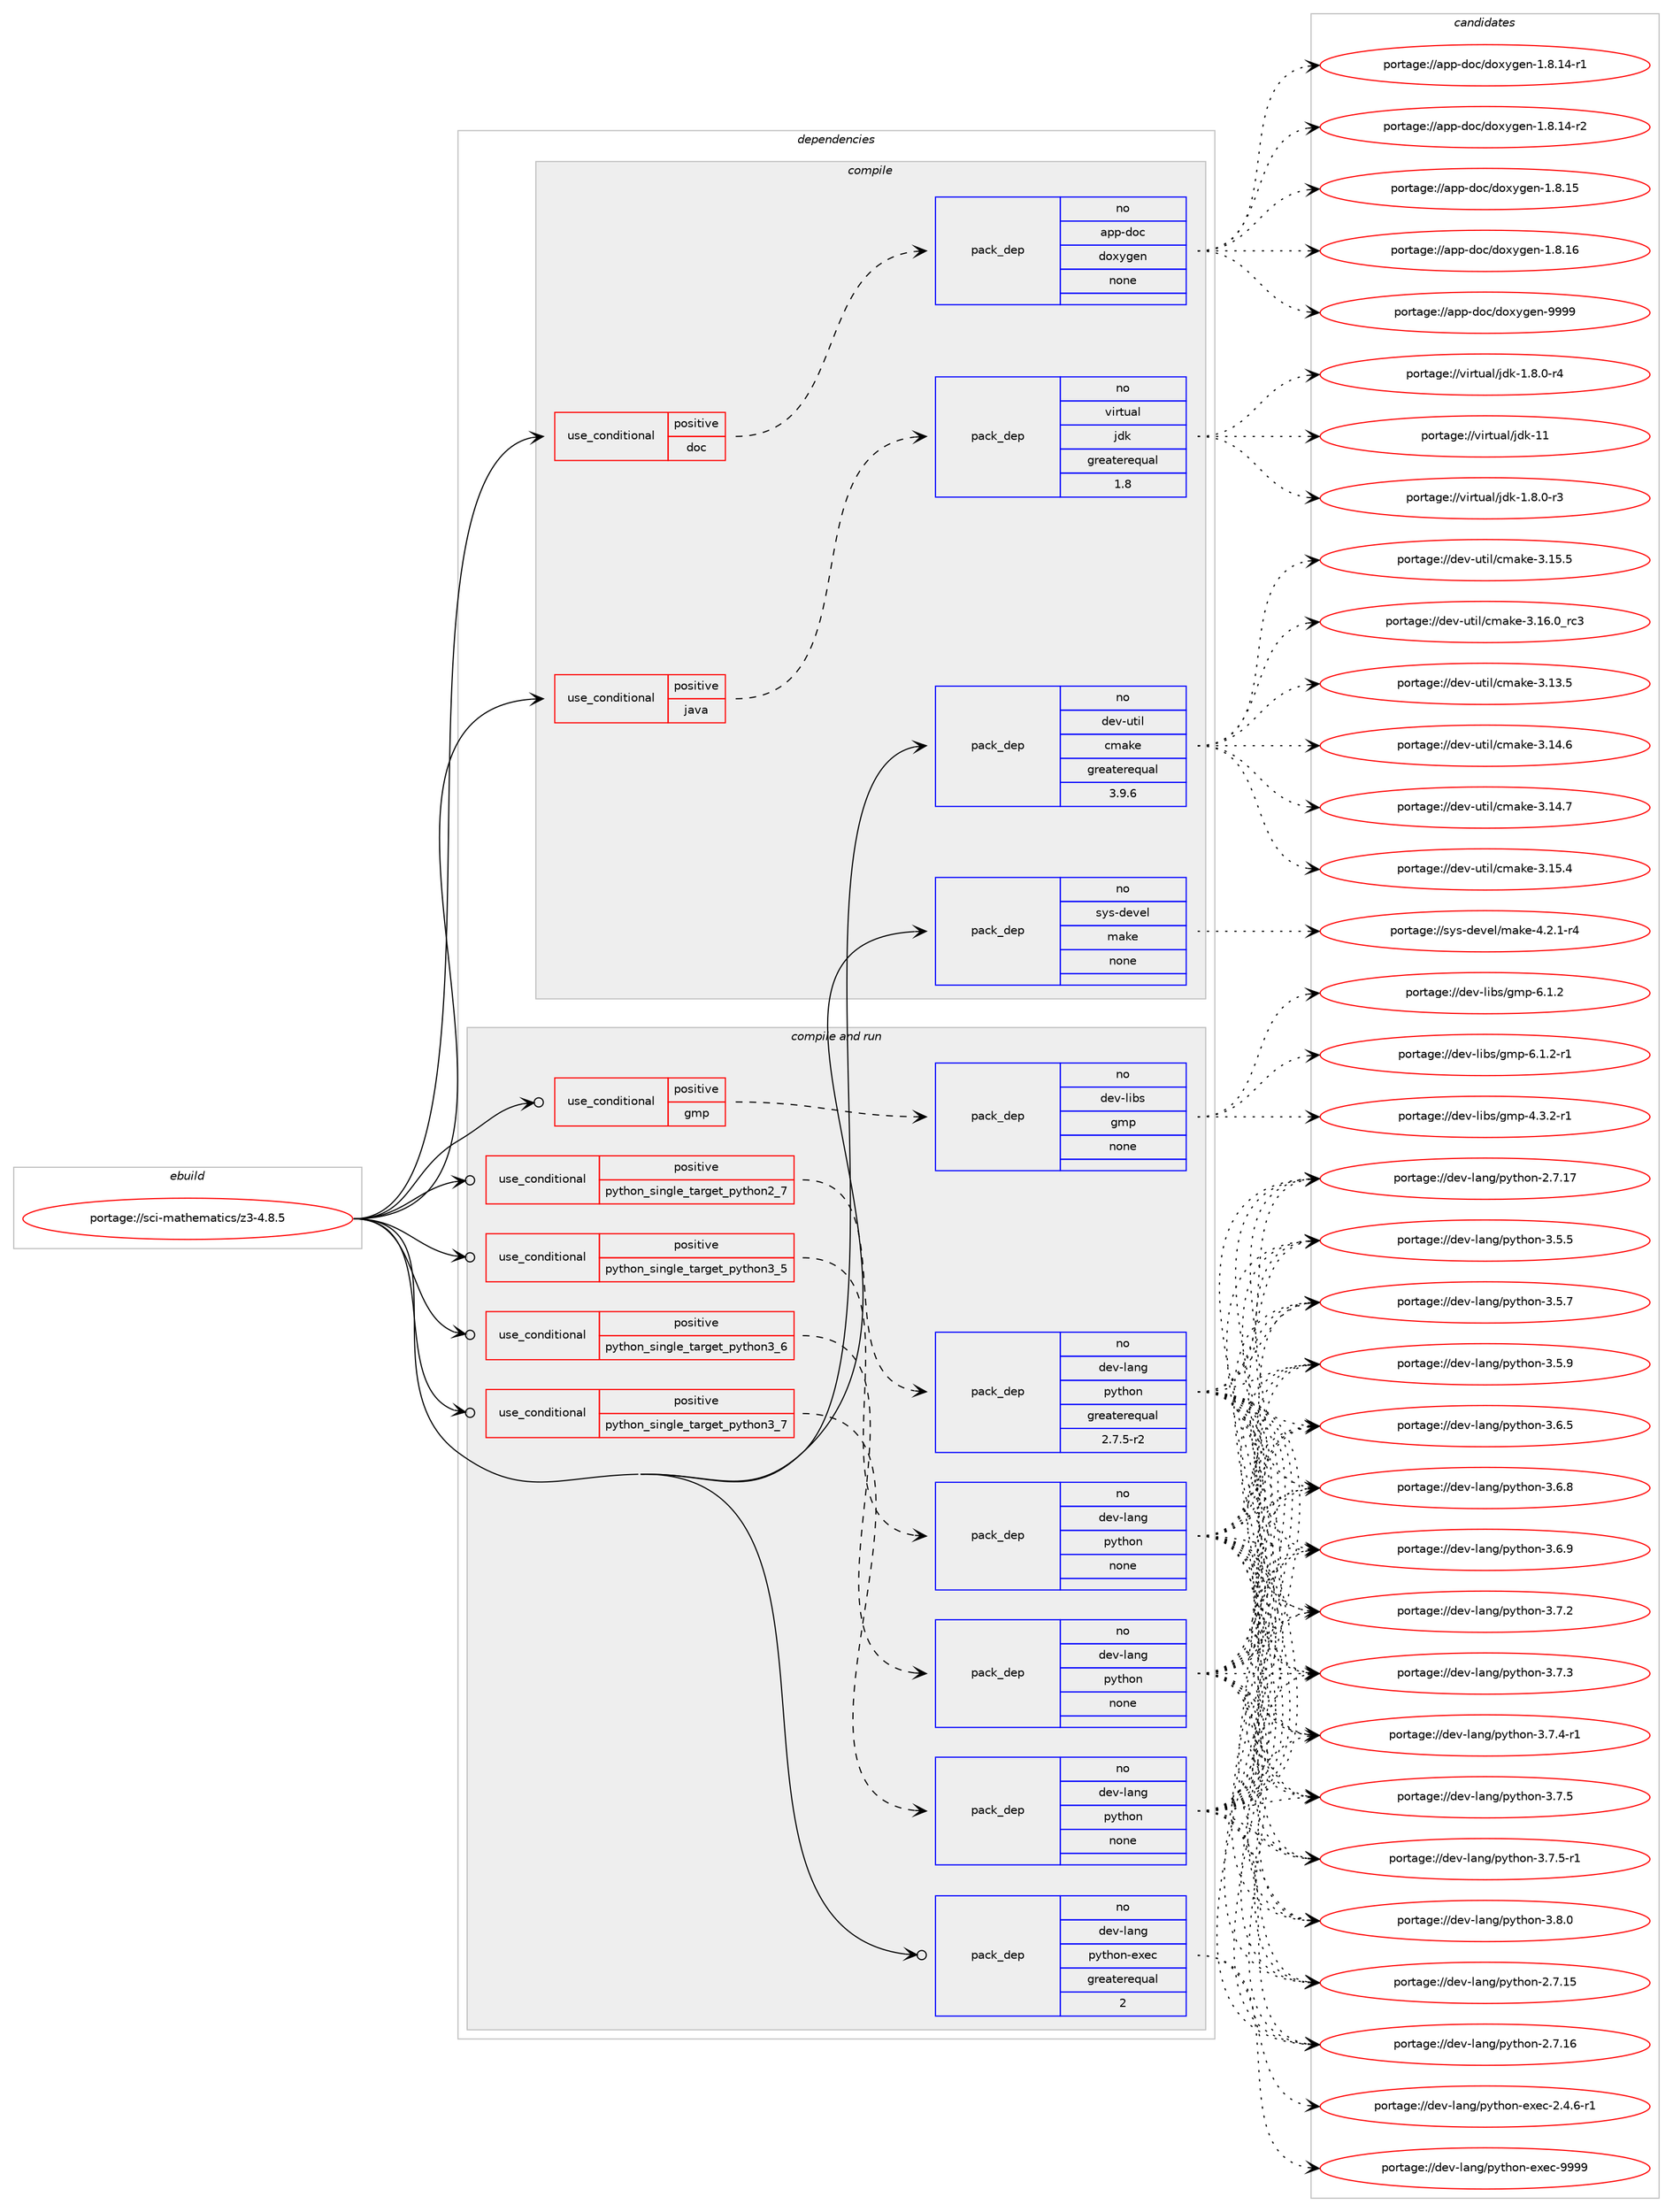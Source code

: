 digraph prolog {

# *************
# Graph options
# *************

newrank=true;
concentrate=true;
compound=true;
graph [rankdir=LR,fontname=Helvetica,fontsize=10,ranksep=1.5];#, ranksep=2.5, nodesep=0.2];
edge  [arrowhead=vee];
node  [fontname=Helvetica,fontsize=10];

# **********
# The ebuild
# **********

subgraph cluster_leftcol {
color=gray;
rank=same;
label=<<i>ebuild</i>>;
id [label="portage://sci-mathematics/z3-4.8.5", color=red, width=4, href="../sci-mathematics/z3-4.8.5.svg"];
}

# ****************
# The dependencies
# ****************

subgraph cluster_midcol {
color=gray;
label=<<i>dependencies</i>>;
subgraph cluster_compile {
fillcolor="#eeeeee";
style=filled;
label=<<i>compile</i>>;
subgraph cond97935 {
dependency395798 [label=<<TABLE BORDER="0" CELLBORDER="1" CELLSPACING="0" CELLPADDING="4"><TR><TD ROWSPAN="3" CELLPADDING="10">use_conditional</TD></TR><TR><TD>positive</TD></TR><TR><TD>doc</TD></TR></TABLE>>, shape=none, color=red];
subgraph pack291131 {
dependency395799 [label=<<TABLE BORDER="0" CELLBORDER="1" CELLSPACING="0" CELLPADDING="4" WIDTH="220"><TR><TD ROWSPAN="6" CELLPADDING="30">pack_dep</TD></TR><TR><TD WIDTH="110">no</TD></TR><TR><TD>app-doc</TD></TR><TR><TD>doxygen</TD></TR><TR><TD>none</TD></TR><TR><TD></TD></TR></TABLE>>, shape=none, color=blue];
}
dependency395798:e -> dependency395799:w [weight=20,style="dashed",arrowhead="vee"];
}
id:e -> dependency395798:w [weight=20,style="solid",arrowhead="vee"];
subgraph cond97936 {
dependency395800 [label=<<TABLE BORDER="0" CELLBORDER="1" CELLSPACING="0" CELLPADDING="4"><TR><TD ROWSPAN="3" CELLPADDING="10">use_conditional</TD></TR><TR><TD>positive</TD></TR><TR><TD>java</TD></TR></TABLE>>, shape=none, color=red];
subgraph pack291132 {
dependency395801 [label=<<TABLE BORDER="0" CELLBORDER="1" CELLSPACING="0" CELLPADDING="4" WIDTH="220"><TR><TD ROWSPAN="6" CELLPADDING="30">pack_dep</TD></TR><TR><TD WIDTH="110">no</TD></TR><TR><TD>virtual</TD></TR><TR><TD>jdk</TD></TR><TR><TD>greaterequal</TD></TR><TR><TD>1.8</TD></TR></TABLE>>, shape=none, color=blue];
}
dependency395800:e -> dependency395801:w [weight=20,style="dashed",arrowhead="vee"];
}
id:e -> dependency395800:w [weight=20,style="solid",arrowhead="vee"];
subgraph pack291133 {
dependency395802 [label=<<TABLE BORDER="0" CELLBORDER="1" CELLSPACING="0" CELLPADDING="4" WIDTH="220"><TR><TD ROWSPAN="6" CELLPADDING="30">pack_dep</TD></TR><TR><TD WIDTH="110">no</TD></TR><TR><TD>dev-util</TD></TR><TR><TD>cmake</TD></TR><TR><TD>greaterequal</TD></TR><TR><TD>3.9.6</TD></TR></TABLE>>, shape=none, color=blue];
}
id:e -> dependency395802:w [weight=20,style="solid",arrowhead="vee"];
subgraph pack291134 {
dependency395803 [label=<<TABLE BORDER="0" CELLBORDER="1" CELLSPACING="0" CELLPADDING="4" WIDTH="220"><TR><TD ROWSPAN="6" CELLPADDING="30">pack_dep</TD></TR><TR><TD WIDTH="110">no</TD></TR><TR><TD>sys-devel</TD></TR><TR><TD>make</TD></TR><TR><TD>none</TD></TR><TR><TD></TD></TR></TABLE>>, shape=none, color=blue];
}
id:e -> dependency395803:w [weight=20,style="solid",arrowhead="vee"];
}
subgraph cluster_compileandrun {
fillcolor="#eeeeee";
style=filled;
label=<<i>compile and run</i>>;
subgraph cond97937 {
dependency395804 [label=<<TABLE BORDER="0" CELLBORDER="1" CELLSPACING="0" CELLPADDING="4"><TR><TD ROWSPAN="3" CELLPADDING="10">use_conditional</TD></TR><TR><TD>positive</TD></TR><TR><TD>gmp</TD></TR></TABLE>>, shape=none, color=red];
subgraph pack291135 {
dependency395805 [label=<<TABLE BORDER="0" CELLBORDER="1" CELLSPACING="0" CELLPADDING="4" WIDTH="220"><TR><TD ROWSPAN="6" CELLPADDING="30">pack_dep</TD></TR><TR><TD WIDTH="110">no</TD></TR><TR><TD>dev-libs</TD></TR><TR><TD>gmp</TD></TR><TR><TD>none</TD></TR><TR><TD></TD></TR></TABLE>>, shape=none, color=blue];
}
dependency395804:e -> dependency395805:w [weight=20,style="dashed",arrowhead="vee"];
}
id:e -> dependency395804:w [weight=20,style="solid",arrowhead="odotvee"];
subgraph cond97938 {
dependency395806 [label=<<TABLE BORDER="0" CELLBORDER="1" CELLSPACING="0" CELLPADDING="4"><TR><TD ROWSPAN="3" CELLPADDING="10">use_conditional</TD></TR><TR><TD>positive</TD></TR><TR><TD>python_single_target_python2_7</TD></TR></TABLE>>, shape=none, color=red];
subgraph pack291136 {
dependency395807 [label=<<TABLE BORDER="0" CELLBORDER="1" CELLSPACING="0" CELLPADDING="4" WIDTH="220"><TR><TD ROWSPAN="6" CELLPADDING="30">pack_dep</TD></TR><TR><TD WIDTH="110">no</TD></TR><TR><TD>dev-lang</TD></TR><TR><TD>python</TD></TR><TR><TD>greaterequal</TD></TR><TR><TD>2.7.5-r2</TD></TR></TABLE>>, shape=none, color=blue];
}
dependency395806:e -> dependency395807:w [weight=20,style="dashed",arrowhead="vee"];
}
id:e -> dependency395806:w [weight=20,style="solid",arrowhead="odotvee"];
subgraph cond97939 {
dependency395808 [label=<<TABLE BORDER="0" CELLBORDER="1" CELLSPACING="0" CELLPADDING="4"><TR><TD ROWSPAN="3" CELLPADDING="10">use_conditional</TD></TR><TR><TD>positive</TD></TR><TR><TD>python_single_target_python3_5</TD></TR></TABLE>>, shape=none, color=red];
subgraph pack291137 {
dependency395809 [label=<<TABLE BORDER="0" CELLBORDER="1" CELLSPACING="0" CELLPADDING="4" WIDTH="220"><TR><TD ROWSPAN="6" CELLPADDING="30">pack_dep</TD></TR><TR><TD WIDTH="110">no</TD></TR><TR><TD>dev-lang</TD></TR><TR><TD>python</TD></TR><TR><TD>none</TD></TR><TR><TD></TD></TR></TABLE>>, shape=none, color=blue];
}
dependency395808:e -> dependency395809:w [weight=20,style="dashed",arrowhead="vee"];
}
id:e -> dependency395808:w [weight=20,style="solid",arrowhead="odotvee"];
subgraph cond97940 {
dependency395810 [label=<<TABLE BORDER="0" CELLBORDER="1" CELLSPACING="0" CELLPADDING="4"><TR><TD ROWSPAN="3" CELLPADDING="10">use_conditional</TD></TR><TR><TD>positive</TD></TR><TR><TD>python_single_target_python3_6</TD></TR></TABLE>>, shape=none, color=red];
subgraph pack291138 {
dependency395811 [label=<<TABLE BORDER="0" CELLBORDER="1" CELLSPACING="0" CELLPADDING="4" WIDTH="220"><TR><TD ROWSPAN="6" CELLPADDING="30">pack_dep</TD></TR><TR><TD WIDTH="110">no</TD></TR><TR><TD>dev-lang</TD></TR><TR><TD>python</TD></TR><TR><TD>none</TD></TR><TR><TD></TD></TR></TABLE>>, shape=none, color=blue];
}
dependency395810:e -> dependency395811:w [weight=20,style="dashed",arrowhead="vee"];
}
id:e -> dependency395810:w [weight=20,style="solid",arrowhead="odotvee"];
subgraph cond97941 {
dependency395812 [label=<<TABLE BORDER="0" CELLBORDER="1" CELLSPACING="0" CELLPADDING="4"><TR><TD ROWSPAN="3" CELLPADDING="10">use_conditional</TD></TR><TR><TD>positive</TD></TR><TR><TD>python_single_target_python3_7</TD></TR></TABLE>>, shape=none, color=red];
subgraph pack291139 {
dependency395813 [label=<<TABLE BORDER="0" CELLBORDER="1" CELLSPACING="0" CELLPADDING="4" WIDTH="220"><TR><TD ROWSPAN="6" CELLPADDING="30">pack_dep</TD></TR><TR><TD WIDTH="110">no</TD></TR><TR><TD>dev-lang</TD></TR><TR><TD>python</TD></TR><TR><TD>none</TD></TR><TR><TD></TD></TR></TABLE>>, shape=none, color=blue];
}
dependency395812:e -> dependency395813:w [weight=20,style="dashed",arrowhead="vee"];
}
id:e -> dependency395812:w [weight=20,style="solid",arrowhead="odotvee"];
subgraph pack291140 {
dependency395814 [label=<<TABLE BORDER="0" CELLBORDER="1" CELLSPACING="0" CELLPADDING="4" WIDTH="220"><TR><TD ROWSPAN="6" CELLPADDING="30">pack_dep</TD></TR><TR><TD WIDTH="110">no</TD></TR><TR><TD>dev-lang</TD></TR><TR><TD>python-exec</TD></TR><TR><TD>greaterequal</TD></TR><TR><TD>2</TD></TR></TABLE>>, shape=none, color=blue];
}
id:e -> dependency395814:w [weight=20,style="solid",arrowhead="odotvee"];
}
subgraph cluster_run {
fillcolor="#eeeeee";
style=filled;
label=<<i>run</i>>;
}
}

# **************
# The candidates
# **************

subgraph cluster_choices {
rank=same;
color=gray;
label=<<i>candidates</i>>;

subgraph choice291131 {
color=black;
nodesep=1;
choiceportage97112112451001119947100111120121103101110454946564649524511449 [label="portage://app-doc/doxygen-1.8.14-r1", color=red, width=4,href="../app-doc/doxygen-1.8.14-r1.svg"];
choiceportage97112112451001119947100111120121103101110454946564649524511450 [label="portage://app-doc/doxygen-1.8.14-r2", color=red, width=4,href="../app-doc/doxygen-1.8.14-r2.svg"];
choiceportage9711211245100111994710011112012110310111045494656464953 [label="portage://app-doc/doxygen-1.8.15", color=red, width=4,href="../app-doc/doxygen-1.8.15.svg"];
choiceportage9711211245100111994710011112012110310111045494656464954 [label="portage://app-doc/doxygen-1.8.16", color=red, width=4,href="../app-doc/doxygen-1.8.16.svg"];
choiceportage971121124510011199471001111201211031011104557575757 [label="portage://app-doc/doxygen-9999", color=red, width=4,href="../app-doc/doxygen-9999.svg"];
dependency395799:e -> choiceportage97112112451001119947100111120121103101110454946564649524511449:w [style=dotted,weight="100"];
dependency395799:e -> choiceportage97112112451001119947100111120121103101110454946564649524511450:w [style=dotted,weight="100"];
dependency395799:e -> choiceportage9711211245100111994710011112012110310111045494656464953:w [style=dotted,weight="100"];
dependency395799:e -> choiceportage9711211245100111994710011112012110310111045494656464954:w [style=dotted,weight="100"];
dependency395799:e -> choiceportage971121124510011199471001111201211031011104557575757:w [style=dotted,weight="100"];
}
subgraph choice291132 {
color=black;
nodesep=1;
choiceportage11810511411611797108471061001074549465646484511451 [label="portage://virtual/jdk-1.8.0-r3", color=red, width=4,href="../virtual/jdk-1.8.0-r3.svg"];
choiceportage11810511411611797108471061001074549465646484511452 [label="portage://virtual/jdk-1.8.0-r4", color=red, width=4,href="../virtual/jdk-1.8.0-r4.svg"];
choiceportage1181051141161179710847106100107454949 [label="portage://virtual/jdk-11", color=red, width=4,href="../virtual/jdk-11.svg"];
dependency395801:e -> choiceportage11810511411611797108471061001074549465646484511451:w [style=dotted,weight="100"];
dependency395801:e -> choiceportage11810511411611797108471061001074549465646484511452:w [style=dotted,weight="100"];
dependency395801:e -> choiceportage1181051141161179710847106100107454949:w [style=dotted,weight="100"];
}
subgraph choice291133 {
color=black;
nodesep=1;
choiceportage1001011184511711610510847991099710710145514649514653 [label="portage://dev-util/cmake-3.13.5", color=red, width=4,href="../dev-util/cmake-3.13.5.svg"];
choiceportage1001011184511711610510847991099710710145514649524654 [label="portage://dev-util/cmake-3.14.6", color=red, width=4,href="../dev-util/cmake-3.14.6.svg"];
choiceportage1001011184511711610510847991099710710145514649524655 [label="portage://dev-util/cmake-3.14.7", color=red, width=4,href="../dev-util/cmake-3.14.7.svg"];
choiceportage1001011184511711610510847991099710710145514649534652 [label="portage://dev-util/cmake-3.15.4", color=red, width=4,href="../dev-util/cmake-3.15.4.svg"];
choiceportage1001011184511711610510847991099710710145514649534653 [label="portage://dev-util/cmake-3.15.5", color=red, width=4,href="../dev-util/cmake-3.15.5.svg"];
choiceportage1001011184511711610510847991099710710145514649544648951149951 [label="portage://dev-util/cmake-3.16.0_rc3", color=red, width=4,href="../dev-util/cmake-3.16.0_rc3.svg"];
dependency395802:e -> choiceportage1001011184511711610510847991099710710145514649514653:w [style=dotted,weight="100"];
dependency395802:e -> choiceportage1001011184511711610510847991099710710145514649524654:w [style=dotted,weight="100"];
dependency395802:e -> choiceportage1001011184511711610510847991099710710145514649524655:w [style=dotted,weight="100"];
dependency395802:e -> choiceportage1001011184511711610510847991099710710145514649534652:w [style=dotted,weight="100"];
dependency395802:e -> choiceportage1001011184511711610510847991099710710145514649534653:w [style=dotted,weight="100"];
dependency395802:e -> choiceportage1001011184511711610510847991099710710145514649544648951149951:w [style=dotted,weight="100"];
}
subgraph choice291134 {
color=black;
nodesep=1;
choiceportage1151211154510010111810110847109971071014552465046494511452 [label="portage://sys-devel/make-4.2.1-r4", color=red, width=4,href="../sys-devel/make-4.2.1-r4.svg"];
dependency395803:e -> choiceportage1151211154510010111810110847109971071014552465046494511452:w [style=dotted,weight="100"];
}
subgraph choice291135 {
color=black;
nodesep=1;
choiceportage1001011184510810598115471031091124552465146504511449 [label="portage://dev-libs/gmp-4.3.2-r1", color=red, width=4,href="../dev-libs/gmp-4.3.2-r1.svg"];
choiceportage100101118451081059811547103109112455446494650 [label="portage://dev-libs/gmp-6.1.2", color=red, width=4,href="../dev-libs/gmp-6.1.2.svg"];
choiceportage1001011184510810598115471031091124554464946504511449 [label="portage://dev-libs/gmp-6.1.2-r1", color=red, width=4,href="../dev-libs/gmp-6.1.2-r1.svg"];
dependency395805:e -> choiceportage1001011184510810598115471031091124552465146504511449:w [style=dotted,weight="100"];
dependency395805:e -> choiceportage100101118451081059811547103109112455446494650:w [style=dotted,weight="100"];
dependency395805:e -> choiceportage1001011184510810598115471031091124554464946504511449:w [style=dotted,weight="100"];
}
subgraph choice291136 {
color=black;
nodesep=1;
choiceportage10010111845108971101034711212111610411111045504655464953 [label="portage://dev-lang/python-2.7.15", color=red, width=4,href="../dev-lang/python-2.7.15.svg"];
choiceportage10010111845108971101034711212111610411111045504655464954 [label="portage://dev-lang/python-2.7.16", color=red, width=4,href="../dev-lang/python-2.7.16.svg"];
choiceportage10010111845108971101034711212111610411111045504655464955 [label="portage://dev-lang/python-2.7.17", color=red, width=4,href="../dev-lang/python-2.7.17.svg"];
choiceportage100101118451089711010347112121116104111110455146534653 [label="portage://dev-lang/python-3.5.5", color=red, width=4,href="../dev-lang/python-3.5.5.svg"];
choiceportage100101118451089711010347112121116104111110455146534655 [label="portage://dev-lang/python-3.5.7", color=red, width=4,href="../dev-lang/python-3.5.7.svg"];
choiceportage100101118451089711010347112121116104111110455146534657 [label="portage://dev-lang/python-3.5.9", color=red, width=4,href="../dev-lang/python-3.5.9.svg"];
choiceportage100101118451089711010347112121116104111110455146544653 [label="portage://dev-lang/python-3.6.5", color=red, width=4,href="../dev-lang/python-3.6.5.svg"];
choiceportage100101118451089711010347112121116104111110455146544656 [label="portage://dev-lang/python-3.6.8", color=red, width=4,href="../dev-lang/python-3.6.8.svg"];
choiceportage100101118451089711010347112121116104111110455146544657 [label="portage://dev-lang/python-3.6.9", color=red, width=4,href="../dev-lang/python-3.6.9.svg"];
choiceportage100101118451089711010347112121116104111110455146554650 [label="portage://dev-lang/python-3.7.2", color=red, width=4,href="../dev-lang/python-3.7.2.svg"];
choiceportage100101118451089711010347112121116104111110455146554651 [label="portage://dev-lang/python-3.7.3", color=red, width=4,href="../dev-lang/python-3.7.3.svg"];
choiceportage1001011184510897110103471121211161041111104551465546524511449 [label="portage://dev-lang/python-3.7.4-r1", color=red, width=4,href="../dev-lang/python-3.7.4-r1.svg"];
choiceportage100101118451089711010347112121116104111110455146554653 [label="portage://dev-lang/python-3.7.5", color=red, width=4,href="../dev-lang/python-3.7.5.svg"];
choiceportage1001011184510897110103471121211161041111104551465546534511449 [label="portage://dev-lang/python-3.7.5-r1", color=red, width=4,href="../dev-lang/python-3.7.5-r1.svg"];
choiceportage100101118451089711010347112121116104111110455146564648 [label="portage://dev-lang/python-3.8.0", color=red, width=4,href="../dev-lang/python-3.8.0.svg"];
dependency395807:e -> choiceportage10010111845108971101034711212111610411111045504655464953:w [style=dotted,weight="100"];
dependency395807:e -> choiceportage10010111845108971101034711212111610411111045504655464954:w [style=dotted,weight="100"];
dependency395807:e -> choiceportage10010111845108971101034711212111610411111045504655464955:w [style=dotted,weight="100"];
dependency395807:e -> choiceportage100101118451089711010347112121116104111110455146534653:w [style=dotted,weight="100"];
dependency395807:e -> choiceportage100101118451089711010347112121116104111110455146534655:w [style=dotted,weight="100"];
dependency395807:e -> choiceportage100101118451089711010347112121116104111110455146534657:w [style=dotted,weight="100"];
dependency395807:e -> choiceportage100101118451089711010347112121116104111110455146544653:w [style=dotted,weight="100"];
dependency395807:e -> choiceportage100101118451089711010347112121116104111110455146544656:w [style=dotted,weight="100"];
dependency395807:e -> choiceportage100101118451089711010347112121116104111110455146544657:w [style=dotted,weight="100"];
dependency395807:e -> choiceportage100101118451089711010347112121116104111110455146554650:w [style=dotted,weight="100"];
dependency395807:e -> choiceportage100101118451089711010347112121116104111110455146554651:w [style=dotted,weight="100"];
dependency395807:e -> choiceportage1001011184510897110103471121211161041111104551465546524511449:w [style=dotted,weight="100"];
dependency395807:e -> choiceportage100101118451089711010347112121116104111110455146554653:w [style=dotted,weight="100"];
dependency395807:e -> choiceportage1001011184510897110103471121211161041111104551465546534511449:w [style=dotted,weight="100"];
dependency395807:e -> choiceportage100101118451089711010347112121116104111110455146564648:w [style=dotted,weight="100"];
}
subgraph choice291137 {
color=black;
nodesep=1;
choiceportage10010111845108971101034711212111610411111045504655464953 [label="portage://dev-lang/python-2.7.15", color=red, width=4,href="../dev-lang/python-2.7.15.svg"];
choiceportage10010111845108971101034711212111610411111045504655464954 [label="portage://dev-lang/python-2.7.16", color=red, width=4,href="../dev-lang/python-2.7.16.svg"];
choiceportage10010111845108971101034711212111610411111045504655464955 [label="portage://dev-lang/python-2.7.17", color=red, width=4,href="../dev-lang/python-2.7.17.svg"];
choiceportage100101118451089711010347112121116104111110455146534653 [label="portage://dev-lang/python-3.5.5", color=red, width=4,href="../dev-lang/python-3.5.5.svg"];
choiceportage100101118451089711010347112121116104111110455146534655 [label="portage://dev-lang/python-3.5.7", color=red, width=4,href="../dev-lang/python-3.5.7.svg"];
choiceportage100101118451089711010347112121116104111110455146534657 [label="portage://dev-lang/python-3.5.9", color=red, width=4,href="../dev-lang/python-3.5.9.svg"];
choiceportage100101118451089711010347112121116104111110455146544653 [label="portage://dev-lang/python-3.6.5", color=red, width=4,href="../dev-lang/python-3.6.5.svg"];
choiceportage100101118451089711010347112121116104111110455146544656 [label="portage://dev-lang/python-3.6.8", color=red, width=4,href="../dev-lang/python-3.6.8.svg"];
choiceportage100101118451089711010347112121116104111110455146544657 [label="portage://dev-lang/python-3.6.9", color=red, width=4,href="../dev-lang/python-3.6.9.svg"];
choiceportage100101118451089711010347112121116104111110455146554650 [label="portage://dev-lang/python-3.7.2", color=red, width=4,href="../dev-lang/python-3.7.2.svg"];
choiceportage100101118451089711010347112121116104111110455146554651 [label="portage://dev-lang/python-3.7.3", color=red, width=4,href="../dev-lang/python-3.7.3.svg"];
choiceportage1001011184510897110103471121211161041111104551465546524511449 [label="portage://dev-lang/python-3.7.4-r1", color=red, width=4,href="../dev-lang/python-3.7.4-r1.svg"];
choiceportage100101118451089711010347112121116104111110455146554653 [label="portage://dev-lang/python-3.7.5", color=red, width=4,href="../dev-lang/python-3.7.5.svg"];
choiceportage1001011184510897110103471121211161041111104551465546534511449 [label="portage://dev-lang/python-3.7.5-r1", color=red, width=4,href="../dev-lang/python-3.7.5-r1.svg"];
choiceportage100101118451089711010347112121116104111110455146564648 [label="portage://dev-lang/python-3.8.0", color=red, width=4,href="../dev-lang/python-3.8.0.svg"];
dependency395809:e -> choiceportage10010111845108971101034711212111610411111045504655464953:w [style=dotted,weight="100"];
dependency395809:e -> choiceportage10010111845108971101034711212111610411111045504655464954:w [style=dotted,weight="100"];
dependency395809:e -> choiceportage10010111845108971101034711212111610411111045504655464955:w [style=dotted,weight="100"];
dependency395809:e -> choiceportage100101118451089711010347112121116104111110455146534653:w [style=dotted,weight="100"];
dependency395809:e -> choiceportage100101118451089711010347112121116104111110455146534655:w [style=dotted,weight="100"];
dependency395809:e -> choiceportage100101118451089711010347112121116104111110455146534657:w [style=dotted,weight="100"];
dependency395809:e -> choiceportage100101118451089711010347112121116104111110455146544653:w [style=dotted,weight="100"];
dependency395809:e -> choiceportage100101118451089711010347112121116104111110455146544656:w [style=dotted,weight="100"];
dependency395809:e -> choiceportage100101118451089711010347112121116104111110455146544657:w [style=dotted,weight="100"];
dependency395809:e -> choiceportage100101118451089711010347112121116104111110455146554650:w [style=dotted,weight="100"];
dependency395809:e -> choiceportage100101118451089711010347112121116104111110455146554651:w [style=dotted,weight="100"];
dependency395809:e -> choiceportage1001011184510897110103471121211161041111104551465546524511449:w [style=dotted,weight="100"];
dependency395809:e -> choiceportage100101118451089711010347112121116104111110455146554653:w [style=dotted,weight="100"];
dependency395809:e -> choiceportage1001011184510897110103471121211161041111104551465546534511449:w [style=dotted,weight="100"];
dependency395809:e -> choiceportage100101118451089711010347112121116104111110455146564648:w [style=dotted,weight="100"];
}
subgraph choice291138 {
color=black;
nodesep=1;
choiceportage10010111845108971101034711212111610411111045504655464953 [label="portage://dev-lang/python-2.7.15", color=red, width=4,href="../dev-lang/python-2.7.15.svg"];
choiceportage10010111845108971101034711212111610411111045504655464954 [label="portage://dev-lang/python-2.7.16", color=red, width=4,href="../dev-lang/python-2.7.16.svg"];
choiceportage10010111845108971101034711212111610411111045504655464955 [label="portage://dev-lang/python-2.7.17", color=red, width=4,href="../dev-lang/python-2.7.17.svg"];
choiceportage100101118451089711010347112121116104111110455146534653 [label="portage://dev-lang/python-3.5.5", color=red, width=4,href="../dev-lang/python-3.5.5.svg"];
choiceportage100101118451089711010347112121116104111110455146534655 [label="portage://dev-lang/python-3.5.7", color=red, width=4,href="../dev-lang/python-3.5.7.svg"];
choiceportage100101118451089711010347112121116104111110455146534657 [label="portage://dev-lang/python-3.5.9", color=red, width=4,href="../dev-lang/python-3.5.9.svg"];
choiceportage100101118451089711010347112121116104111110455146544653 [label="portage://dev-lang/python-3.6.5", color=red, width=4,href="../dev-lang/python-3.6.5.svg"];
choiceportage100101118451089711010347112121116104111110455146544656 [label="portage://dev-lang/python-3.6.8", color=red, width=4,href="../dev-lang/python-3.6.8.svg"];
choiceportage100101118451089711010347112121116104111110455146544657 [label="portage://dev-lang/python-3.6.9", color=red, width=4,href="../dev-lang/python-3.6.9.svg"];
choiceportage100101118451089711010347112121116104111110455146554650 [label="portage://dev-lang/python-3.7.2", color=red, width=4,href="../dev-lang/python-3.7.2.svg"];
choiceportage100101118451089711010347112121116104111110455146554651 [label="portage://dev-lang/python-3.7.3", color=red, width=4,href="../dev-lang/python-3.7.3.svg"];
choiceportage1001011184510897110103471121211161041111104551465546524511449 [label="portage://dev-lang/python-3.7.4-r1", color=red, width=4,href="../dev-lang/python-3.7.4-r1.svg"];
choiceportage100101118451089711010347112121116104111110455146554653 [label="portage://dev-lang/python-3.7.5", color=red, width=4,href="../dev-lang/python-3.7.5.svg"];
choiceportage1001011184510897110103471121211161041111104551465546534511449 [label="portage://dev-lang/python-3.7.5-r1", color=red, width=4,href="../dev-lang/python-3.7.5-r1.svg"];
choiceportage100101118451089711010347112121116104111110455146564648 [label="portage://dev-lang/python-3.8.0", color=red, width=4,href="../dev-lang/python-3.8.0.svg"];
dependency395811:e -> choiceportage10010111845108971101034711212111610411111045504655464953:w [style=dotted,weight="100"];
dependency395811:e -> choiceportage10010111845108971101034711212111610411111045504655464954:w [style=dotted,weight="100"];
dependency395811:e -> choiceportage10010111845108971101034711212111610411111045504655464955:w [style=dotted,weight="100"];
dependency395811:e -> choiceportage100101118451089711010347112121116104111110455146534653:w [style=dotted,weight="100"];
dependency395811:e -> choiceportage100101118451089711010347112121116104111110455146534655:w [style=dotted,weight="100"];
dependency395811:e -> choiceportage100101118451089711010347112121116104111110455146534657:w [style=dotted,weight="100"];
dependency395811:e -> choiceportage100101118451089711010347112121116104111110455146544653:w [style=dotted,weight="100"];
dependency395811:e -> choiceportage100101118451089711010347112121116104111110455146544656:w [style=dotted,weight="100"];
dependency395811:e -> choiceportage100101118451089711010347112121116104111110455146544657:w [style=dotted,weight="100"];
dependency395811:e -> choiceportage100101118451089711010347112121116104111110455146554650:w [style=dotted,weight="100"];
dependency395811:e -> choiceportage100101118451089711010347112121116104111110455146554651:w [style=dotted,weight="100"];
dependency395811:e -> choiceportage1001011184510897110103471121211161041111104551465546524511449:w [style=dotted,weight="100"];
dependency395811:e -> choiceportage100101118451089711010347112121116104111110455146554653:w [style=dotted,weight="100"];
dependency395811:e -> choiceportage1001011184510897110103471121211161041111104551465546534511449:w [style=dotted,weight="100"];
dependency395811:e -> choiceportage100101118451089711010347112121116104111110455146564648:w [style=dotted,weight="100"];
}
subgraph choice291139 {
color=black;
nodesep=1;
choiceportage10010111845108971101034711212111610411111045504655464953 [label="portage://dev-lang/python-2.7.15", color=red, width=4,href="../dev-lang/python-2.7.15.svg"];
choiceportage10010111845108971101034711212111610411111045504655464954 [label="portage://dev-lang/python-2.7.16", color=red, width=4,href="../dev-lang/python-2.7.16.svg"];
choiceportage10010111845108971101034711212111610411111045504655464955 [label="portage://dev-lang/python-2.7.17", color=red, width=4,href="../dev-lang/python-2.7.17.svg"];
choiceportage100101118451089711010347112121116104111110455146534653 [label="portage://dev-lang/python-3.5.5", color=red, width=4,href="../dev-lang/python-3.5.5.svg"];
choiceportage100101118451089711010347112121116104111110455146534655 [label="portage://dev-lang/python-3.5.7", color=red, width=4,href="../dev-lang/python-3.5.7.svg"];
choiceportage100101118451089711010347112121116104111110455146534657 [label="portage://dev-lang/python-3.5.9", color=red, width=4,href="../dev-lang/python-3.5.9.svg"];
choiceportage100101118451089711010347112121116104111110455146544653 [label="portage://dev-lang/python-3.6.5", color=red, width=4,href="../dev-lang/python-3.6.5.svg"];
choiceportage100101118451089711010347112121116104111110455146544656 [label="portage://dev-lang/python-3.6.8", color=red, width=4,href="../dev-lang/python-3.6.8.svg"];
choiceportage100101118451089711010347112121116104111110455146544657 [label="portage://dev-lang/python-3.6.9", color=red, width=4,href="../dev-lang/python-3.6.9.svg"];
choiceportage100101118451089711010347112121116104111110455146554650 [label="portage://dev-lang/python-3.7.2", color=red, width=4,href="../dev-lang/python-3.7.2.svg"];
choiceportage100101118451089711010347112121116104111110455146554651 [label="portage://dev-lang/python-3.7.3", color=red, width=4,href="../dev-lang/python-3.7.3.svg"];
choiceportage1001011184510897110103471121211161041111104551465546524511449 [label="portage://dev-lang/python-3.7.4-r1", color=red, width=4,href="../dev-lang/python-3.7.4-r1.svg"];
choiceportage100101118451089711010347112121116104111110455146554653 [label="portage://dev-lang/python-3.7.5", color=red, width=4,href="../dev-lang/python-3.7.5.svg"];
choiceportage1001011184510897110103471121211161041111104551465546534511449 [label="portage://dev-lang/python-3.7.5-r1", color=red, width=4,href="../dev-lang/python-3.7.5-r1.svg"];
choiceportage100101118451089711010347112121116104111110455146564648 [label="portage://dev-lang/python-3.8.0", color=red, width=4,href="../dev-lang/python-3.8.0.svg"];
dependency395813:e -> choiceportage10010111845108971101034711212111610411111045504655464953:w [style=dotted,weight="100"];
dependency395813:e -> choiceportage10010111845108971101034711212111610411111045504655464954:w [style=dotted,weight="100"];
dependency395813:e -> choiceportage10010111845108971101034711212111610411111045504655464955:w [style=dotted,weight="100"];
dependency395813:e -> choiceportage100101118451089711010347112121116104111110455146534653:w [style=dotted,weight="100"];
dependency395813:e -> choiceportage100101118451089711010347112121116104111110455146534655:w [style=dotted,weight="100"];
dependency395813:e -> choiceportage100101118451089711010347112121116104111110455146534657:w [style=dotted,weight="100"];
dependency395813:e -> choiceportage100101118451089711010347112121116104111110455146544653:w [style=dotted,weight="100"];
dependency395813:e -> choiceportage100101118451089711010347112121116104111110455146544656:w [style=dotted,weight="100"];
dependency395813:e -> choiceportage100101118451089711010347112121116104111110455146544657:w [style=dotted,weight="100"];
dependency395813:e -> choiceportage100101118451089711010347112121116104111110455146554650:w [style=dotted,weight="100"];
dependency395813:e -> choiceportage100101118451089711010347112121116104111110455146554651:w [style=dotted,weight="100"];
dependency395813:e -> choiceportage1001011184510897110103471121211161041111104551465546524511449:w [style=dotted,weight="100"];
dependency395813:e -> choiceportage100101118451089711010347112121116104111110455146554653:w [style=dotted,weight="100"];
dependency395813:e -> choiceportage1001011184510897110103471121211161041111104551465546534511449:w [style=dotted,weight="100"];
dependency395813:e -> choiceportage100101118451089711010347112121116104111110455146564648:w [style=dotted,weight="100"];
}
subgraph choice291140 {
color=black;
nodesep=1;
choiceportage10010111845108971101034711212111610411111045101120101994550465246544511449 [label="portage://dev-lang/python-exec-2.4.6-r1", color=red, width=4,href="../dev-lang/python-exec-2.4.6-r1.svg"];
choiceportage10010111845108971101034711212111610411111045101120101994557575757 [label="portage://dev-lang/python-exec-9999", color=red, width=4,href="../dev-lang/python-exec-9999.svg"];
dependency395814:e -> choiceportage10010111845108971101034711212111610411111045101120101994550465246544511449:w [style=dotted,weight="100"];
dependency395814:e -> choiceportage10010111845108971101034711212111610411111045101120101994557575757:w [style=dotted,weight="100"];
}
}

}
